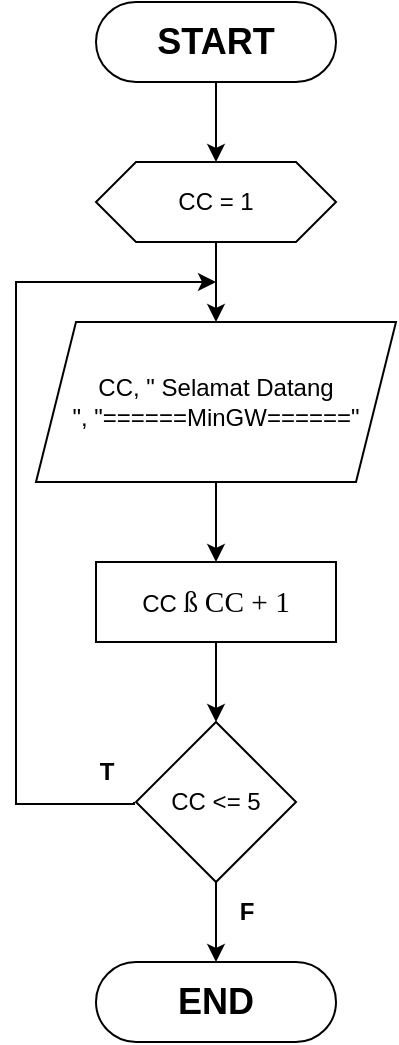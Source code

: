 <mxfile version="22.0.4" type="github">
  <diagram id="C5RBs43oDa-KdzZeNtuy" name="Page-1">
    <mxGraphModel dx="1050" dy="534" grid="1" gridSize="10" guides="1" tooltips="1" connect="1" arrows="1" fold="1" page="1" pageScale="1" pageWidth="827" pageHeight="1169" math="0" shadow="0">
      <root>
        <mxCell id="WIyWlLk6GJQsqaUBKTNV-0" />
        <mxCell id="WIyWlLk6GJQsqaUBKTNV-1" parent="WIyWlLk6GJQsqaUBKTNV-0" />
        <mxCell id="EHpQLOegUY7XnGI9sMUy-2" style="edgeStyle=orthogonalEdgeStyle;rounded=0;orthogonalLoop=1;jettySize=auto;html=1;exitX=0.5;exitY=1;exitDx=0;exitDy=0;entryX=0.5;entryY=0;entryDx=0;entryDy=0;" edge="1" parent="WIyWlLk6GJQsqaUBKTNV-1" source="PTo9T_ybOmnVNyDfLQTU-0" target="PTo9T_ybOmnVNyDfLQTU-2">
          <mxGeometry relative="1" as="geometry" />
        </mxCell>
        <mxCell id="PTo9T_ybOmnVNyDfLQTU-0" value="&lt;b&gt;&lt;font style=&quot;font-size: 18px;&quot;&gt;START&lt;/font&gt;&lt;/b&gt;" style="rounded=1;whiteSpace=wrap;html=1;arcSize=50;" parent="WIyWlLk6GJQsqaUBKTNV-1" vertex="1">
          <mxGeometry x="160" y="40" width="120" height="40" as="geometry" />
        </mxCell>
        <mxCell id="PTo9T_ybOmnVNyDfLQTU-1" value="&lt;span style=&quot;font-size: 18px;&quot;&gt;&lt;b&gt;END&lt;/b&gt;&lt;/span&gt;" style="rounded=1;whiteSpace=wrap;html=1;arcSize=50;" parent="WIyWlLk6GJQsqaUBKTNV-1" vertex="1">
          <mxGeometry x="160" y="520" width="120" height="40" as="geometry" />
        </mxCell>
        <mxCell id="EHpQLOegUY7XnGI9sMUy-3" style="edgeStyle=orthogonalEdgeStyle;rounded=0;orthogonalLoop=1;jettySize=auto;html=1;exitX=0.5;exitY=1;exitDx=0;exitDy=0;" edge="1" parent="WIyWlLk6GJQsqaUBKTNV-1" source="PTo9T_ybOmnVNyDfLQTU-2" target="PTo9T_ybOmnVNyDfLQTU-4">
          <mxGeometry relative="1" as="geometry" />
        </mxCell>
        <mxCell id="PTo9T_ybOmnVNyDfLQTU-2" value="CC = 1" style="shape=hexagon;perimeter=hexagonPerimeter2;whiteSpace=wrap;html=1;fixedSize=1;" parent="WIyWlLk6GJQsqaUBKTNV-1" vertex="1">
          <mxGeometry x="160" y="120" width="120" height="40" as="geometry" />
        </mxCell>
        <mxCell id="EHpQLOegUY7XnGI9sMUy-0" style="edgeStyle=orthogonalEdgeStyle;rounded=0;orthogonalLoop=1;jettySize=auto;html=1;exitX=0.5;exitY=1;exitDx=0;exitDy=0;" edge="1" parent="WIyWlLk6GJQsqaUBKTNV-1" source="PTo9T_ybOmnVNyDfLQTU-3" target="PTo9T_ybOmnVNyDfLQTU-1">
          <mxGeometry relative="1" as="geometry" />
        </mxCell>
        <mxCell id="EHpQLOegUY7XnGI9sMUy-6" style="edgeStyle=orthogonalEdgeStyle;rounded=0;orthogonalLoop=1;jettySize=auto;html=1;exitX=0;exitY=0.5;exitDx=0;exitDy=0;" edge="1" parent="WIyWlLk6GJQsqaUBKTNV-1">
          <mxGeometry relative="1" as="geometry">
            <mxPoint x="220" y="180" as="targetPoint" />
            <mxPoint x="179" y="440" as="sourcePoint" />
            <Array as="points">
              <mxPoint x="179" y="441" />
              <mxPoint x="120" y="441" />
              <mxPoint x="120" y="180" />
            </Array>
          </mxGeometry>
        </mxCell>
        <mxCell id="PTo9T_ybOmnVNyDfLQTU-3" value="CC &amp;lt;= 5" style="rhombus;whiteSpace=wrap;html=1;" parent="WIyWlLk6GJQsqaUBKTNV-1" vertex="1">
          <mxGeometry x="180" y="400" width="80" height="80" as="geometry" />
        </mxCell>
        <mxCell id="EHpQLOegUY7XnGI9sMUy-4" style="edgeStyle=orthogonalEdgeStyle;rounded=0;orthogonalLoop=1;jettySize=auto;html=1;exitX=0.5;exitY=1;exitDx=0;exitDy=0;" edge="1" parent="WIyWlLk6GJQsqaUBKTNV-1" source="PTo9T_ybOmnVNyDfLQTU-4" target="PTo9T_ybOmnVNyDfLQTU-5">
          <mxGeometry relative="1" as="geometry" />
        </mxCell>
        <mxCell id="PTo9T_ybOmnVNyDfLQTU-4" value="CC,&amp;nbsp;&quot; Selamat Datang &quot;,&amp;nbsp;&quot;======MinGW======&quot;" style="shape=parallelogram;perimeter=parallelogramPerimeter;whiteSpace=wrap;html=1;fixedSize=1;" parent="WIyWlLk6GJQsqaUBKTNV-1" vertex="1">
          <mxGeometry x="130" y="200" width="180" height="80" as="geometry" />
        </mxCell>
        <mxCell id="EHpQLOegUY7XnGI9sMUy-5" style="edgeStyle=orthogonalEdgeStyle;rounded=0;orthogonalLoop=1;jettySize=auto;html=1;exitX=0.5;exitY=1;exitDx=0;exitDy=0;entryX=0.5;entryY=0;entryDx=0;entryDy=0;" edge="1" parent="WIyWlLk6GJQsqaUBKTNV-1" source="PTo9T_ybOmnVNyDfLQTU-5" target="PTo9T_ybOmnVNyDfLQTU-3">
          <mxGeometry relative="1" as="geometry" />
        </mxCell>
        <mxCell id="PTo9T_ybOmnVNyDfLQTU-5" value="CC &lt;span style=&quot;font-size: 11pt; line-height: 107%; font-family: Wingdings;&quot; lang=&quot;EN-US&quot;&gt;ß&lt;/span&gt;&lt;span style=&quot;font-size: 9pt; line-height: 107%; font-family: Arial, sans-serif;&quot; lang=&quot;EN-US&quot;&gt; &lt;/span&gt;&lt;span style=&quot;font-size: 11pt; line-height: 107%; font-family: &amp;quot;Times New Roman&amp;quot;, serif;&quot;&gt;CC + 1&lt;/span&gt;" style="rounded=0;whiteSpace=wrap;html=1;" parent="WIyWlLk6GJQsqaUBKTNV-1" vertex="1">
          <mxGeometry x="160" y="320" width="120" height="40" as="geometry" />
        </mxCell>
        <mxCell id="PTo9T_ybOmnVNyDfLQTU-14" value="&lt;b&gt;F&lt;/b&gt;" style="text;html=1;align=center;verticalAlign=middle;resizable=0;points=[];autosize=1;strokeColor=none;fillColor=none;" parent="WIyWlLk6GJQsqaUBKTNV-1" vertex="1">
          <mxGeometry x="220" y="480" width="30" height="30" as="geometry" />
        </mxCell>
        <mxCell id="EHpQLOegUY7XnGI9sMUy-1" value="&lt;b&gt;T&lt;/b&gt;" style="text;html=1;align=center;verticalAlign=middle;resizable=0;points=[];autosize=1;strokeColor=none;fillColor=none;" vertex="1" parent="WIyWlLk6GJQsqaUBKTNV-1">
          <mxGeometry x="150" y="410" width="30" height="30" as="geometry" />
        </mxCell>
      </root>
    </mxGraphModel>
  </diagram>
</mxfile>
